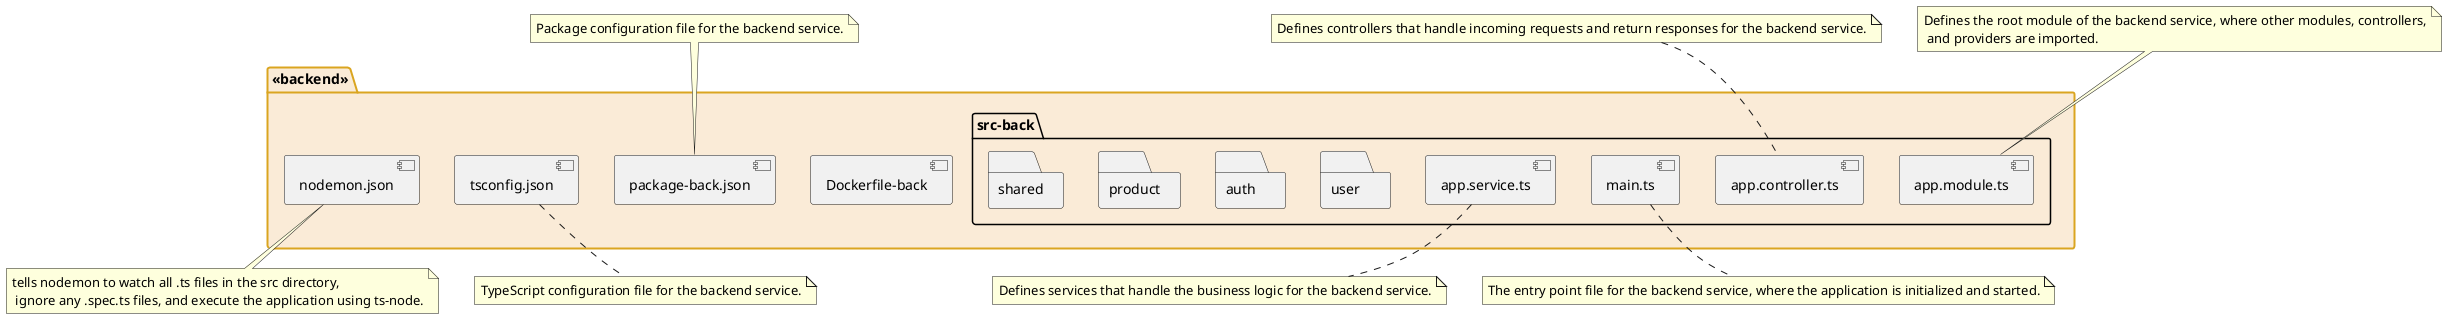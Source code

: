 @startuml


folder <<backend>> #AntiqueWhite;line:GoldenRod;line.bold {
    [Dockerfile-back] as DockerfileBack
    [package-back.json] as PackageBack
    [nodemon.json] as Nodemon 
    [tsconfig.json] as Tsconfig
    package "src-back" {
        [app.controller.ts] as AppController
        [app.module.ts] as AppModule
        [app.service.ts] as AppService
        [main.ts] as Main
        folder user{

        }
        folder auth{

        } 
        folder product{

        }
        folder shared{

        }
    }
}

note top of PackageBack: Package configuration file for the backend service.
note bottom of Nodemon:  tells nodemon to watch all .ts files in the src directory,\n ignore any .spec.ts files, and execute the application using ts-node.
note bottom of Tsconfig: TypeScript configuration file for the backend service.
note top of AppController: Defines controllers that handle incoming requests and return responses for the backend service.
note top of AppModule: Defines the root module of the backend service, where other modules, controllers,\n and providers are imported.
note bottom of AppService: Defines services that handle the business logic for the backend service.
note bottom of Main: The entry point file for the backend service, where the application is initialized and started.

@enduml
